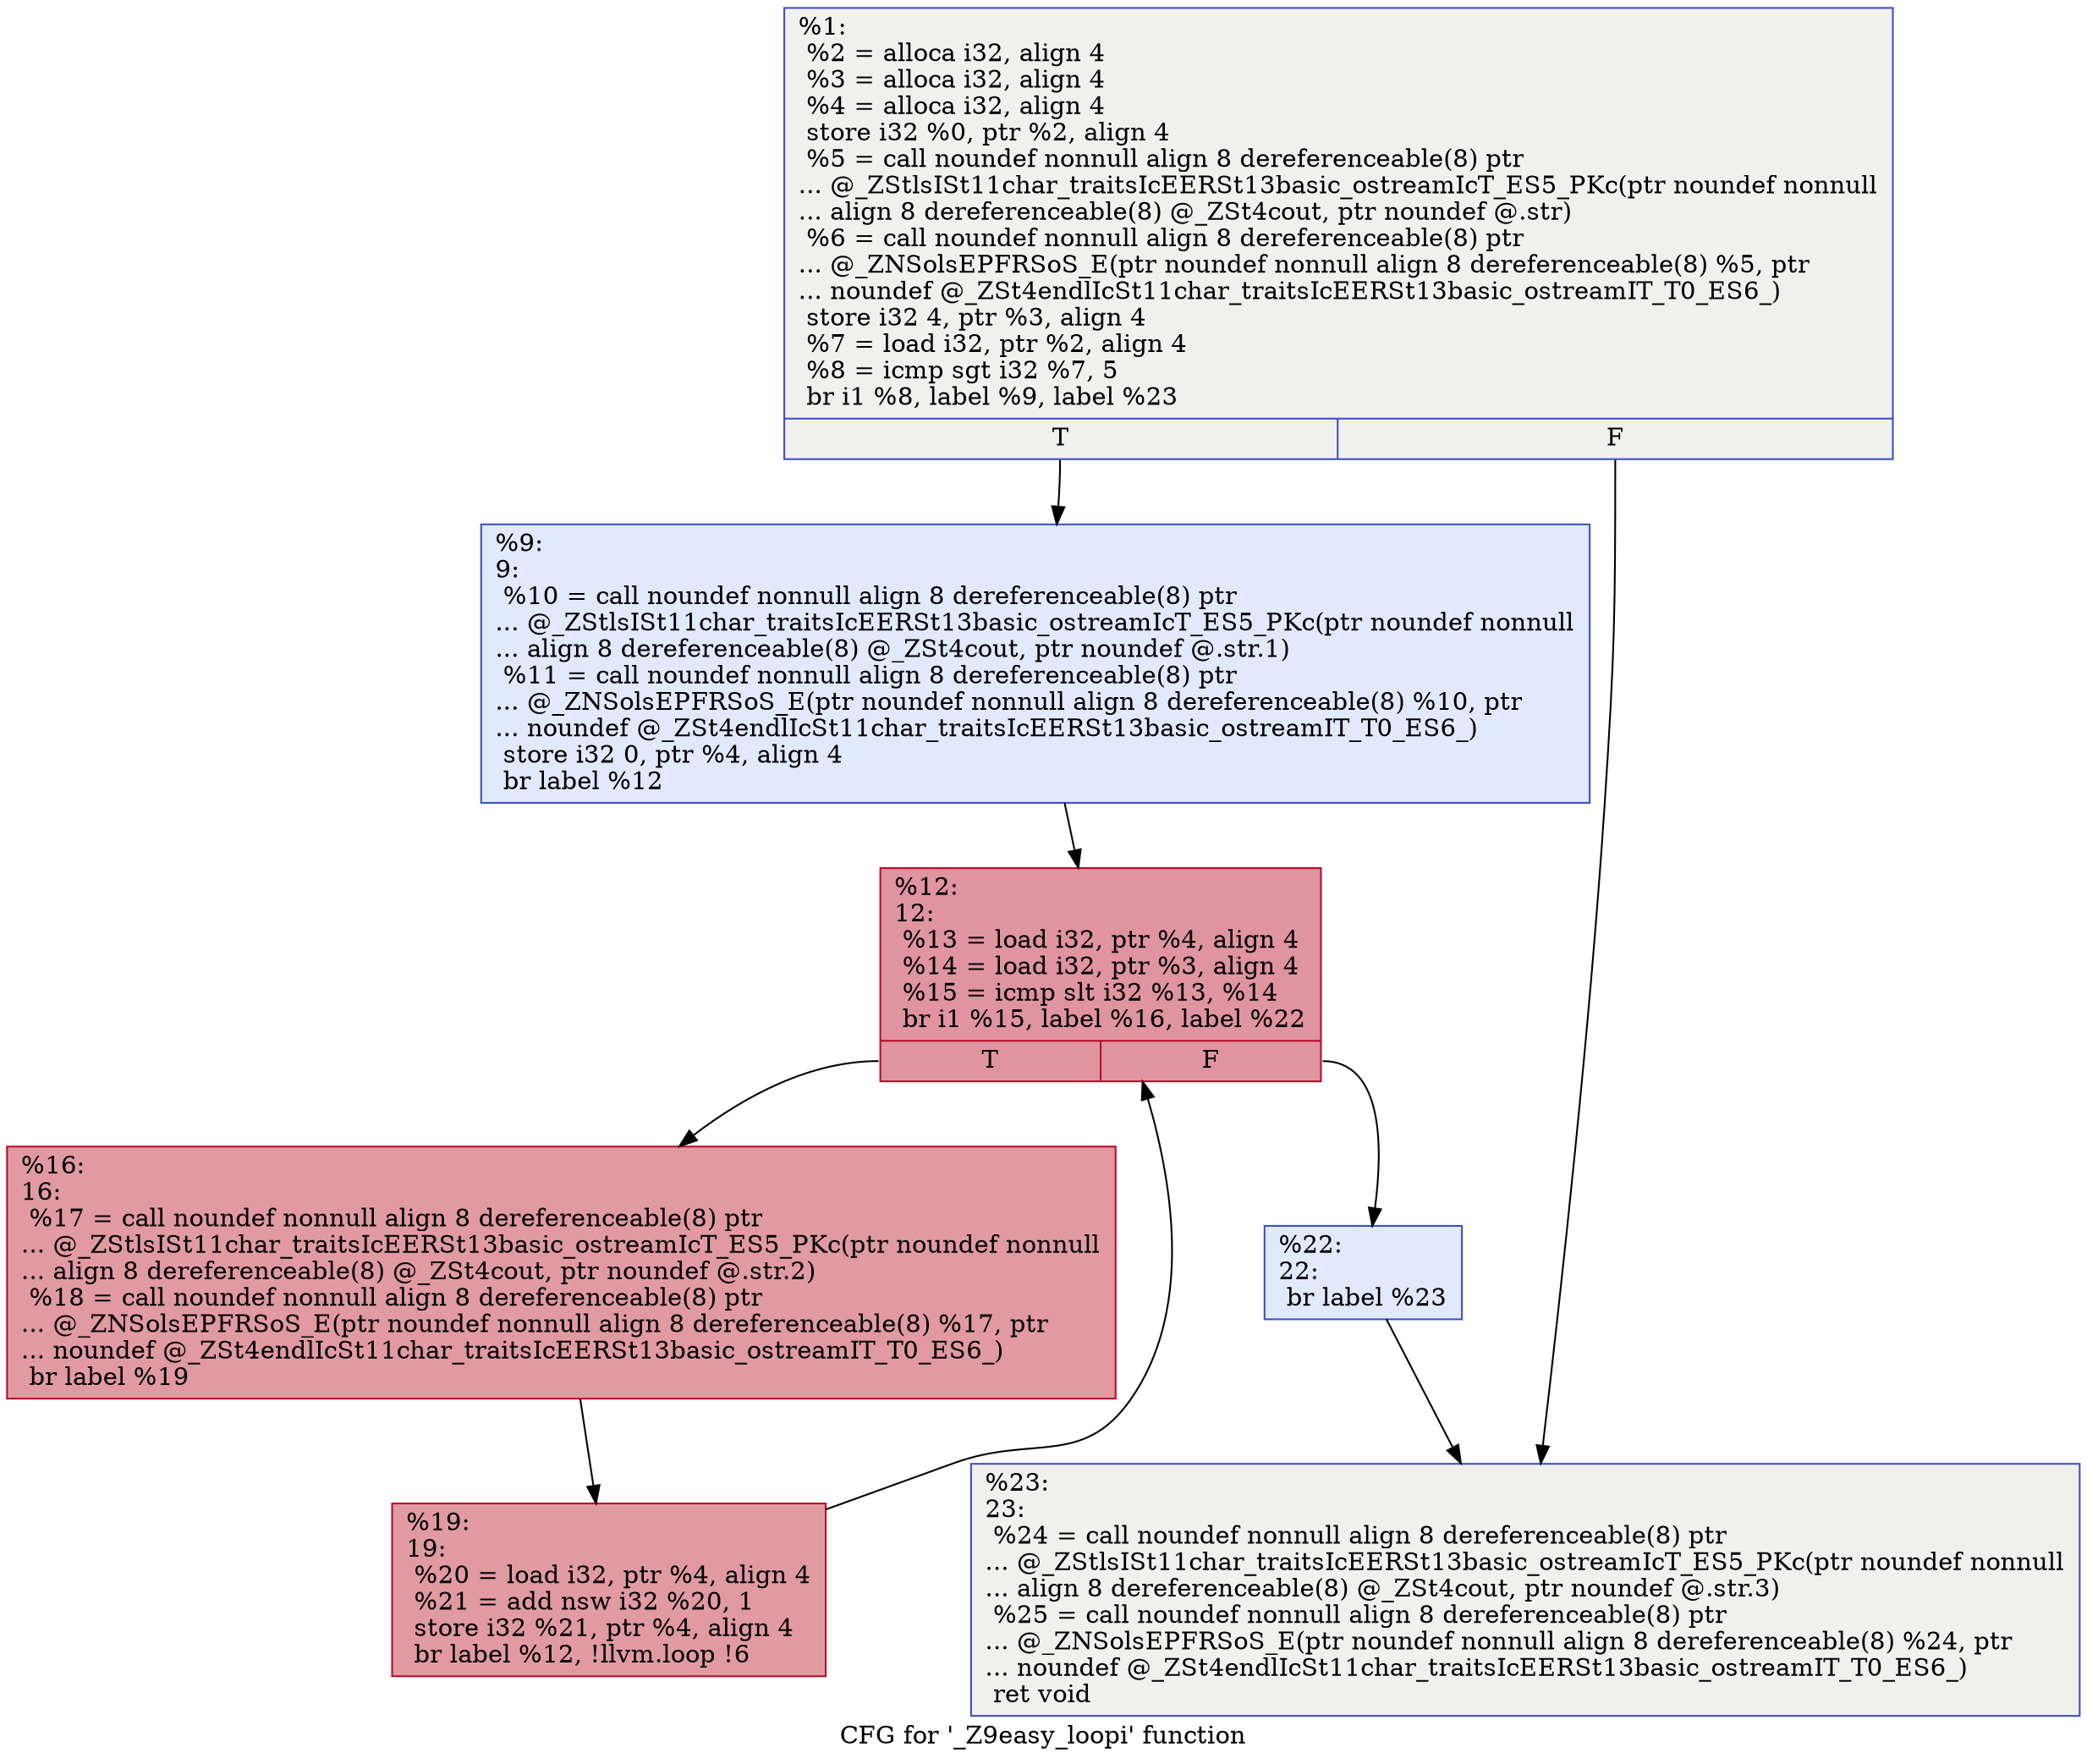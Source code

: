 digraph "CFG for '_Z9easy_loopi' function" {
	label="CFG for '_Z9easy_loopi' function";

	Node0x5630b2d45c90 [shape=record,color="#3d50c3ff", style=filled, fillcolor="#dedcdb70",label="{%1:\l  %2 = alloca i32, align 4\l  %3 = alloca i32, align 4\l  %4 = alloca i32, align 4\l  store i32 %0, ptr %2, align 4\l  %5 = call noundef nonnull align 8 dereferenceable(8) ptr\l... @_ZStlsISt11char_traitsIcEERSt13basic_ostreamIcT_ES5_PKc(ptr noundef nonnull\l... align 8 dereferenceable(8) @_ZSt4cout, ptr noundef @.str)\l  %6 = call noundef nonnull align 8 dereferenceable(8) ptr\l... @_ZNSolsEPFRSoS_E(ptr noundef nonnull align 8 dereferenceable(8) %5, ptr\l... noundef @_ZSt4endlIcSt11char_traitsIcEERSt13basic_ostreamIT_T0_ES6_)\l  store i32 4, ptr %3, align 4\l  %7 = load i32, ptr %2, align 4\l  %8 = icmp sgt i32 %7, 5\l  br i1 %8, label %9, label %23\l|{<s0>T|<s1>F}}"];
	Node0x5630b2d45c90:s0 -> Node0x5630b2d45ed0;
	Node0x5630b2d45c90:s1 -> Node0x5630b2d46470;
	Node0x5630b2d45ed0 [shape=record,color="#3d50c3ff", style=filled, fillcolor="#b9d0f970",label="{%9:\l9:                                                \l  %10 = call noundef nonnull align 8 dereferenceable(8) ptr\l... @_ZStlsISt11char_traitsIcEERSt13basic_ostreamIcT_ES5_PKc(ptr noundef nonnull\l... align 8 dereferenceable(8) @_ZSt4cout, ptr noundef @.str.1)\l  %11 = call noundef nonnull align 8 dereferenceable(8) ptr\l... @_ZNSolsEPFRSoS_E(ptr noundef nonnull align 8 dereferenceable(8) %10, ptr\l... noundef @_ZSt4endlIcSt11char_traitsIcEERSt13basic_ostreamIT_T0_ES6_)\l  store i32 0, ptr %4, align 4\l  br label %12\l}"];
	Node0x5630b2d45ed0 -> Node0x5630b2d46760;
	Node0x5630b2d46760 [shape=record,color="#b70d28ff", style=filled, fillcolor="#b70d2870",label="{%12:\l12:                                               \l  %13 = load i32, ptr %4, align 4\l  %14 = load i32, ptr %3, align 4\l  %15 = icmp slt i32 %13, %14\l  br i1 %15, label %16, label %22\l|{<s0>T|<s1>F}}"];
	Node0x5630b2d46760:s0 -> Node0x5630b2d46b10;
	Node0x5630b2d46760:s1 -> Node0x5630b2d46b60;
	Node0x5630b2d46b10 [shape=record,color="#b70d28ff", style=filled, fillcolor="#bb1b2c70",label="{%16:\l16:                                               \l  %17 = call noundef nonnull align 8 dereferenceable(8) ptr\l... @_ZStlsISt11char_traitsIcEERSt13basic_ostreamIcT_ES5_PKc(ptr noundef nonnull\l... align 8 dereferenceable(8) @_ZSt4cout, ptr noundef @.str.2)\l  %18 = call noundef nonnull align 8 dereferenceable(8) ptr\l... @_ZNSolsEPFRSoS_E(ptr noundef nonnull align 8 dereferenceable(8) %17, ptr\l... noundef @_ZSt4endlIcSt11char_traitsIcEERSt13basic_ostreamIT_T0_ES6_)\l  br label %19\l}"];
	Node0x5630b2d46b10 -> Node0x5630b2d46e00;
	Node0x5630b2d46e00 [shape=record,color="#b70d28ff", style=filled, fillcolor="#bb1b2c70",label="{%19:\l19:                                               \l  %20 = load i32, ptr %4, align 4\l  %21 = add nsw i32 %20, 1\l  store i32 %21, ptr %4, align 4\l  br label %12, !llvm.loop !6\l}"];
	Node0x5630b2d46e00 -> Node0x5630b2d46760;
	Node0x5630b2d46b60 [shape=record,color="#3d50c3ff", style=filled, fillcolor="#b9d0f970",label="{%22:\l22:                                               \l  br label %23\l}"];
	Node0x5630b2d46b60 -> Node0x5630b2d46470;
	Node0x5630b2d46470 [shape=record,color="#3d50c3ff", style=filled, fillcolor="#dedcdb70",label="{%23:\l23:                                               \l  %24 = call noundef nonnull align 8 dereferenceable(8) ptr\l... @_ZStlsISt11char_traitsIcEERSt13basic_ostreamIcT_ES5_PKc(ptr noundef nonnull\l... align 8 dereferenceable(8) @_ZSt4cout, ptr noundef @.str.3)\l  %25 = call noundef nonnull align 8 dereferenceable(8) ptr\l... @_ZNSolsEPFRSoS_E(ptr noundef nonnull align 8 dereferenceable(8) %24, ptr\l... noundef @_ZSt4endlIcSt11char_traitsIcEERSt13basic_ostreamIT_T0_ES6_)\l  ret void\l}"];
}
